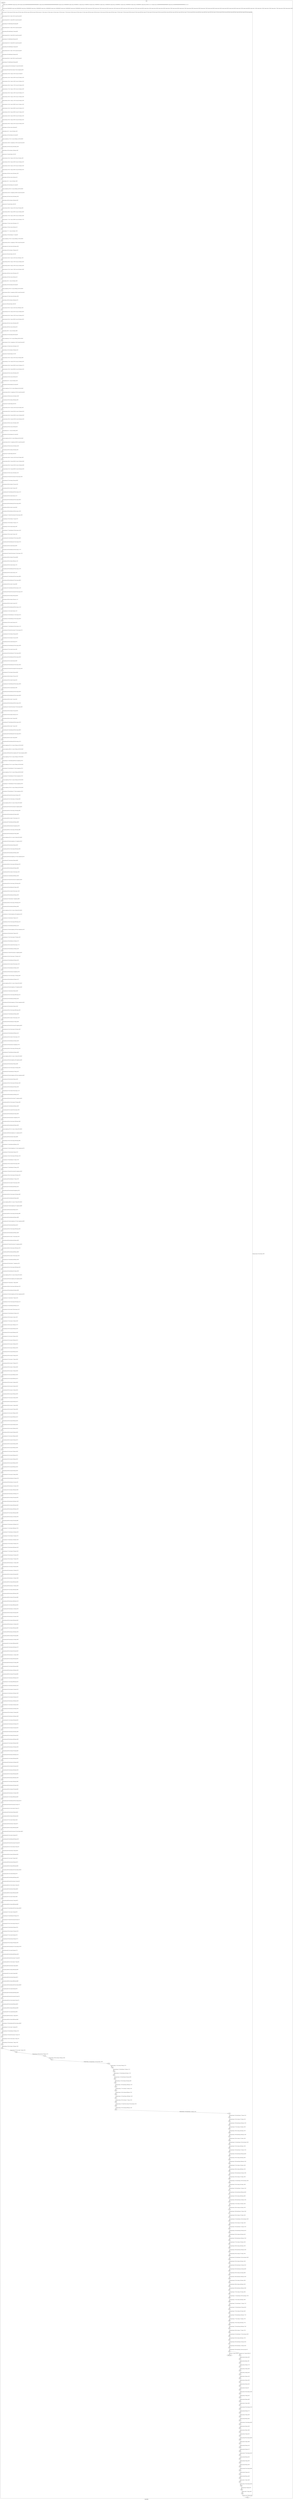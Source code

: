 digraph G {
label="Btor2XCFA";
subgraph cluster_0 {
label="main";
main_init[];
l1[];
l3[];
l4[];
l5[];
l6[];
l7[];
l8[];
l9[];
l10[];
l11[];
l12[];
l13[];
l14[];
l15[];
l16[];
l17[];
l18[];
l19[];
l20[];
l21[];
l22[];
l23[];
l24[];
l25[];
l26[];
l27[];
l28[];
l29[];
l30[];
l31[];
l32[];
l33[];
l34[];
l35[];
l36[];
l37[];
l38[];
l39[];
l40[];
l41[];
l42[];
l43[];
l44[];
l45[];
l46[];
l47[];
l48[];
l49[];
l50[];
l51[];
l52[];
l53[];
l54[];
l55[];
l56[];
l57[];
l58[];
l59[];
l60[];
l61[];
l62[];
l63[];
l64[];
l65[];
l66[];
l67[];
l68[];
l69[];
l70[];
l71[];
l72[];
l73[];
l74[];
l75[];
l76[];
l77[];
l78[];
l79[];
l80[];
l81[];
l82[];
l83[];
l84[];
l85[];
l86[];
l87[];
l88[];
l89[];
l90[];
l91[];
l92[];
l93[];
l94[];
l95[];
l96[];
l97[];
l98[];
l99[];
l100[];
l101[];
l102[];
l103[];
l104[];
l105[];
l106[];
l107[];
l108[];
l109[];
l110[];
l111[];
l112[];
l113[];
l114[];
l115[];
l116[];
l117[];
l118[];
l119[];
l120[];
l121[];
l122[];
l123[];
l124[];
l125[];
l126[];
l127[];
l128[];
l129[];
l130[];
l131[];
l132[];
l133[];
l134[];
l135[];
l136[];
l137[];
l138[];
l139[];
l140[];
l141[];
l142[];
l143[];
l144[];
l145[];
l146[];
l147[];
l148[];
l149[];
l150[];
l151[];
l152[];
l153[];
l154[];
l155[];
l156[];
l157[];
l158[];
l159[];
l160[];
l161[];
l162[];
l163[];
l164[];
l165[];
l166[];
l167[];
l168[];
l169[];
l170[];
l171[];
l172[];
l173[];
l174[];
l175[];
l176[];
l177[];
l178[];
l179[];
l180[];
l181[];
l182[];
l183[];
l184[];
l185[];
l186[];
l187[];
l188[];
l189[];
l190[];
l191[];
l192[];
l193[];
l194[];
l195[];
l196[];
l197[];
l198[];
l199[];
l200[];
l201[];
l202[];
l203[];
l204[];
l205[];
l206[];
l207[];
l208[];
l209[];
l210[];
l211[];
l212[];
l213[];
l214[];
l215[];
l216[];
l217[];
l218[];
l219[];
l220[];
l221[];
l222[];
l223[];
l224[];
l225[];
l226[];
l227[];
l228[];
l229[];
l230[];
l231[];
l232[];
l233[];
l234[];
l235[];
l236[];
l237[];
l238[];
l239[];
l240[];
l241[];
l242[];
l243[];
l244[];
l245[];
l246[];
l247[];
l248[];
l249[];
l250[];
l251[];
l252[];
l253[];
l254[];
l255[];
l256[];
l257[];
l258[];
l259[];
l260[];
l261[];
l262[];
l263[];
l264[];
l265[];
l266[];
l267[];
l268[];
l269[];
l270[];
l271[];
l272[];
l273[];
l274[];
l275[];
l276[];
l277[];
l278[];
l279[];
l280[];
l281[];
l282[];
l283[];
l284[];
l285[];
l286[];
l287[];
l288[];
l289[];
l290[];
l291[];
l292[];
l293[];
l294[];
l295[];
l296[];
l297[];
l298[];
l299[];
l300[];
l301[];
l302[];
l303[];
l304[];
l305[];
l306[];
l307[];
l308[];
l309[];
l310[];
l311[];
l312[];
l313[];
l314[];
l315[];
l316[];
l317[];
l318[];
l319[];
l320[];
l321[];
l322[];
l323[];
l324[];
l325[];
l326[];
l327[];
l328[];
l329[];
l330[];
l331[];
l332[];
l333[];
l334[];
l335[];
l336[];
l337[];
l338[];
l339[];
l340[];
l341[];
l342[];
l343[];
l344[];
l345[];
l346[];
l347[];
l348[];
l349[];
l350[];
l351[];
l352[];
l353[];
l354[];
l355[];
l356[];
l357[];
l358[];
l359[];
l360[];
l361[];
l362[];
l363[];
l364[];
l365[];
l366[];
l367[];
l368[];
l369[];
l370[];
l371[];
l372[];
l373[];
l374[];
l375[];
l376[];
l377[];
l378[];
l379[];
l380[];
l381[];
l382[];
l383[];
l384[];
l385[];
l386[];
l387[];
l388[];
l389[];
l390[];
l391[];
l392[];
l393[];
l394[];
l395[];
l396[];
l397[];
l398[];
l399[];
l400[];
l401[];
l402[];
l403[];
l404[];
l405[];
l406[];
l407[];
l408[];
l409[];
l410[];
l411[];
l412[];
l413[];
l414[];
l415[];
l416[];
l417[];
l418[];
l419[];
l420[];
l421[];
l422[];
l423[];
l424[];
l425[];
l426[];
l427[];
l428[];
l429[];
l430[];
l431[];
l432[];
l433[];
l434[];
l435[];
l436[];
l437[];
l438[];
l439[];
l440[];
l441[];
l442[];
l443[];
l444[];
l445[];
l446[];
l447[];
l448[];
l449[];
l450[];
l451[];
l452[];
l453[];
l454[];
l455[];
l456[];
l457[];
l458[];
l459[];
l460[];
l461[];
l462[];
l463[];
l464[];
l465[];
l466[];
l467[];
l468[];
l469[];
l470[];
l471[];
l472[];
l473[];
l474[];
l475[];
l476[];
l477[];
l478[];
l479[];
l480[];
l481[];
l482[];
l483[];
l484[];
l485[];
l486[];
l487[];
l488[];
l489[];
l490[];
l491[];
l492[];
l493[];
l494[];
l495[];
l496[];
l497[];
l498[];
l499[];
l500[];
l501[];
l502[];
l503[];
l504[];
l505[];
l506[];
l507[];
l508[];
l509[];
l510[];
l511[];
l512[];
l513[];
l514[];
l515[];
l516[];
l517[];
l518[];
l519[];
l520[];
l521[];
l522[];
l523[];
l524[];
l525[];
l526[];
l527[];
l528[];
l529[];
l530[];
l531[];
l532[];
l533[];
l534[];
l535[];
l536[];
l537[];
l538[];
l539[];
l540[];
l541[];
l542[];
l543[];
l544[];
l545[];
l546[];
l547[];
l548[];
l549[];
l550[];
l551[];
l552[];
l553[];
l554[];
l555[];
l556[];
l557[];
l558[];
l559[];
l560[];
l561[];
l562[];
l563[];
l564[];
l565[];
l566[];
l567[];
l568[];
l569[];
l570[];
l571[];
l572[];
l573[];
l574[];
l575[];
l576[];
l577[];
l578[];
l579[];
l580[];
l581[];
l582[];
l583[];
l584[];
l585[];
l586[];
l587[];
l588[];
l589[];
l590[];
l591[];
l592[];
l593[];
l594[];
l595[];
l596[];
l597[];
l598[];
l599[];
l600[];
l601[];
l602[];
l603[];
l604[];
l605[];
l606[];
l607[];
l608[];
l609[];
l610[];
l611[];
l612[];
l613[];
main_error[];
l614[];
l615[];
l616[];
l617[];
l618[];
l619[];
l620[];
l621[];
l622[];
l623[];
l624[];
l625[];
l626[];
l627[];
l628[];
l629[];
l630[];
l631[];
l632[];
l633[];
l634[];
l635[];
l636[];
l637[];
l638[];
l639[];
l640[];
l641[];
l642[];
l643[];
l644[];
l645[];
l646[];
l647[];
l648[];
l649[];
l650[];
l651[];
main_init -> l1 [label="[(assign const_5 #b00000000),(assign const_22 #b0),(assign const_83 #b00000000000000000000000000000001),(assign const_84 #b00000000000000000000000000000000),(assign const_102 #b00000000),(assign const_104 #b00000111),(assign const_107 #b00000110),(assign const_110 #b00000101),(assign const_113 #b00000100),(assign const_116 #b00000011),(assign const_119 #b00000010),(assign const_122 #b00000001),(assign const_138 #b11111111),(assign const_142 #b000000000000000000000000),(assign const_146 #b00000000000000000000000011111111)] "];
l3 -> l4 [label="[(havoc input_101),(havoc input_103),(havoc input_105),(havoc input_106),(havoc input_108),(havoc input_109),(havoc input_111),(havoc input_112),(havoc input_114),(havoc input_115),(havoc input_117),(havoc input_118),(havoc input_120),(havoc input_121),(havoc input_139),(havoc input_140),(havoc input_141),(havoc input_158),(havoc input_159),(havoc input_174),(havoc input_175),(havoc input_190),(havoc input_191),(havoc input_206),(havoc input_207),(havoc input_222),(havoc input_223),(havoc input_238),(havoc input_239),(havoc input_256),(havoc input_264),(havoc input_272),(havoc input_280),(havoc input_288),(havoc input_296),(havoc input_304),(havoc input_312),(havoc input_320),(havoc input_328),(havoc input_336),(havoc input_344),(havoc input_352),(havoc input_360)] "];
l4 -> l5 [label="[(assign ternary_85 (ite (= state_31 #b1) const_83 const_84))] "];
l5 -> l6 [label="[(assign ternary_86 (ite (= state_39 #b1) const_83 const_84))] "];
l6 -> l7 [label="[(assign binary_87 (bvadd ternary_85 ternary_86))] "];
l7 -> l8 [label="[(assign ternary_88 (ite (= state_47 #b1) const_83 const_84))] "];
l8 -> l9 [label="[(assign binary_89 (bvadd binary_87 ternary_88))] "];
l9 -> l10 [label="[(assign ternary_90 (ite (= state_55 #b1) const_83 const_84))] "];
l10 -> l11 [label="[(assign binary_91 (bvadd binary_89 ternary_90))] "];
l11 -> l12 [label="[(assign ternary_92 (ite (= state_63 #b1) const_83 const_84))] "];
l12 -> l13 [label="[(assign binary_93 (bvadd binary_91 ternary_92))] "];
l13 -> l14 [label="[(assign ternary_94 (ite (= state_71 #b1) const_83 const_84))] "];
l14 -> l15 [label="[(assign binary_95 (bvadd binary_93 ternary_94))] "];
l15 -> l16 [label="[(assign ternary_96 (ite (= state_79 #b1) const_83 const_84))] "];
l16 -> l17 [label="[(assign binary_97 (bvadd binary_95 ternary_96))] "];
l17 -> l18 [label="[(assign comparison_98 (ite (bvule binary_97 const_83) #b1 #b0))] "];
l18 -> l19 [label="[(assign binary_99 (bvand (bvnot state_81) (bvnot comparison_98)))] "];
l19 -> l20 [label="[(assign ternary_123 (ite (= input_121 #b1) const_122 state_6))] "];
l20 -> l21 [label="[(assign ternary_124 (ite (= input_120 #b1) const_102 ternary_123))] "];
l21 -> l22 [label="[(assign ternary_125 (ite (= input_118 #b1) const_119 ternary_124))] "];
l22 -> l23 [label="[(assign ternary_126 (ite (= input_117 #b1) const_102 ternary_125))] "];
l23 -> l24 [label="[(assign ternary_127 (ite (= input_115 #b1) const_116 ternary_126))] "];
l24 -> l25 [label="[(assign ternary_128 (ite (= input_114 #b1) const_102 ternary_127))] "];
l25 -> l26 [label="[(assign ternary_129 (ite (= input_112 #b1) const_113 ternary_128))] "];
l26 -> l27 [label="[(assign ternary_130 (ite (= input_111 #b1) const_102 ternary_129))] "];
l27 -> l28 [label="[(assign ternary_131 (ite (= input_109 #b1) const_110 ternary_130))] "];
l28 -> l29 [label="[(assign ternary_132 (ite (= input_108 #b1) const_102 ternary_131))] "];
l29 -> l30 [label="[(assign ternary_133 (ite (= input_106 #b1) const_107 ternary_132))] "];
l30 -> l31 [label="[(assign ternary_134 (ite (= input_105 #b1) const_102 ternary_133))] "];
l31 -> l32 [label="[(assign ternary_135 (ite (= input_103 #b1) const_104 ternary_134))] "];
l32 -> l33 [label="[(assign ternary_136 (ite (= input_101 #b1) const_102 ternary_135))] "];
l33 -> l34 [label="[(assign binary_143 (bvxor const_138 state_8))] "];
l34 -> l35 [label="[(assign binary_144 (++ const_142 binary_143))] "];
l35 -> l36 [label="[(assign binary_145 (bvsub binary_144 const_83))] "];
l36 -> l37 [label="[(assign comparison_147 (ite (= const_138 binary_143) #b1 #b0))] "];
l37 -> l38 [label="[(assign ternary_148 (ite (= comparison_147 #b1) const_83 const_84))] "];
l38 -> l39 [label="[(assign binary_149 (bvmul const_146 ternary_148))] "];
l39 -> l40 [label="[(assign binary_150 (bvor binary_145 binary_149))] "];
l40 -> l41 [label="[(assign slice_151 (extract binary_150 0 8))] "];
l41 -> l42 [label="[(assign ternary_152 (ite (= input_141 #b1) slice_151 binary_143))] "];
l42 -> l43 [label="[(assign ternary_153 (ite (= input_140 #b1) const_119 ternary_152))] "];
l43 -> l44 [label="[(assign ternary_154 (ite (= input_121 #b1) const_116 ternary_153))] "];
l44 -> l45 [label="[(assign ternary_155 (ite (= input_139 #b1) const_138 ternary_154))] "];
l45 -> l46 [label="[(assign binary_156 (bvxor const_138 ternary_155))] "];
l46 -> l47 [label="[(assign binary_160 (bvxor const_138 state_10))] "];
l47 -> l48 [label="[(assign binary_161 (++ const_142 binary_160))] "];
l48 -> l49 [label="[(assign binary_162 (bvsub binary_161 const_83))] "];
l49 -> l50 [label="[(assign comparison_163 (ite (= const_138 binary_160) #b1 #b0))] "];
l50 -> l51 [label="[(assign ternary_164 (ite (= comparison_163 #b1) const_83 const_84))] "];
l51 -> l52 [label="[(assign binary_165 (bvmul const_146 ternary_164))] "];
l52 -> l53 [label="[(assign binary_166 (bvor binary_162 binary_165))] "];
l53 -> l54 [label="[(assign slice_167 (extract binary_166 0 8))] "];
l54 -> l55 [label="[(assign ternary_168 (ite (= input_141 #b1) slice_167 binary_160))] "];
l55 -> l56 [label="[(assign ternary_169 (ite (= input_159 #b1) const_119 ternary_168))] "];
l56 -> l57 [label="[(assign ternary_170 (ite (= input_118 #b1) const_116 ternary_169))] "];
l57 -> l58 [label="[(assign ternary_171 (ite (= input_158 #b1) const_138 ternary_170))] "];
l58 -> l59 [label="[(assign binary_172 (bvxor const_138 ternary_171))] "];
l59 -> l60 [label="[(assign binary_176 (bvxor const_138 state_12))] "];
l60 -> l61 [label="[(assign binary_177 (++ const_142 binary_176))] "];
l61 -> l62 [label="[(assign binary_178 (bvsub binary_177 const_83))] "];
l62 -> l63 [label="[(assign comparison_179 (ite (= const_138 binary_176) #b1 #b0))] "];
l63 -> l64 [label="[(assign ternary_180 (ite (= comparison_179 #b1) const_83 const_84))] "];
l64 -> l65 [label="[(assign binary_181 (bvmul const_146 ternary_180))] "];
l65 -> l66 [label="[(assign binary_182 (bvor binary_178 binary_181))] "];
l66 -> l67 [label="[(assign slice_183 (extract binary_182 0 8))] "];
l67 -> l68 [label="[(assign ternary_184 (ite (= input_141 #b1) slice_183 binary_176))] "];
l68 -> l69 [label="[(assign ternary_185 (ite (= input_175 #b1) const_119 ternary_184))] "];
l69 -> l70 [label="[(assign ternary_186 (ite (= input_115 #b1) const_116 ternary_185))] "];
l70 -> l71 [label="[(assign ternary_187 (ite (= input_174 #b1) const_138 ternary_186))] "];
l71 -> l72 [label="[(assign binary_188 (bvxor const_138 ternary_187))] "];
l72 -> l73 [label="[(assign binary_192 (bvxor const_138 state_14))] "];
l73 -> l74 [label="[(assign binary_193 (++ const_142 binary_192))] "];
l74 -> l75 [label="[(assign binary_194 (bvsub binary_193 const_83))] "];
l75 -> l76 [label="[(assign comparison_195 (ite (= const_138 binary_192) #b1 #b0))] "];
l76 -> l77 [label="[(assign ternary_196 (ite (= comparison_195 #b1) const_83 const_84))] "];
l77 -> l78 [label="[(assign binary_197 (bvmul const_146 ternary_196))] "];
l78 -> l79 [label="[(assign binary_198 (bvor binary_194 binary_197))] "];
l79 -> l80 [label="[(assign slice_199 (extract binary_198 0 8))] "];
l80 -> l81 [label="[(assign ternary_200 (ite (= input_141 #b1) slice_199 binary_192))] "];
l81 -> l82 [label="[(assign ternary_201 (ite (= input_191 #b1) const_119 ternary_200))] "];
l82 -> l83 [label="[(assign ternary_202 (ite (= input_112 #b1) const_116 ternary_201))] "];
l83 -> l84 [label="[(assign ternary_203 (ite (= input_190 #b1) const_138 ternary_202))] "];
l84 -> l85 [label="[(assign binary_204 (bvxor const_138 ternary_203))] "];
l85 -> l86 [label="[(assign binary_208 (bvxor const_138 state_16))] "];
l86 -> l87 [label="[(assign binary_209 (++ const_142 binary_208))] "];
l87 -> l88 [label="[(assign binary_210 (bvsub binary_209 const_83))] "];
l88 -> l89 [label="[(assign comparison_211 (ite (= const_138 binary_208) #b1 #b0))] "];
l89 -> l90 [label="[(assign ternary_212 (ite (= comparison_211 #b1) const_83 const_84))] "];
l90 -> l91 [label="[(assign binary_213 (bvmul const_146 ternary_212))] "];
l91 -> l92 [label="[(assign binary_214 (bvor binary_210 binary_213))] "];
l92 -> l93 [label="[(assign slice_215 (extract binary_214 0 8))] "];
l93 -> l94 [label="[(assign ternary_216 (ite (= input_141 #b1) slice_215 binary_208))] "];
l94 -> l95 [label="[(assign ternary_217 (ite (= input_207 #b1) const_119 ternary_216))] "];
l95 -> l96 [label="[(assign ternary_218 (ite (= input_109 #b1) const_116 ternary_217))] "];
l96 -> l97 [label="[(assign ternary_219 (ite (= input_206 #b1) const_138 ternary_218))] "];
l97 -> l98 [label="[(assign binary_220 (bvxor const_138 ternary_219))] "];
l98 -> l99 [label="[(assign binary_224 (bvxor const_138 state_18))] "];
l99 -> l100 [label="[(assign binary_225 (++ const_142 binary_224))] "];
l100 -> l101 [label="[(assign binary_226 (bvsub binary_225 const_83))] "];
l101 -> l102 [label="[(assign comparison_227 (ite (= const_138 binary_224) #b1 #b0))] "];
l102 -> l103 [label="[(assign ternary_228 (ite (= comparison_227 #b1) const_83 const_84))] "];
l103 -> l104 [label="[(assign binary_229 (bvmul const_146 ternary_228))] "];
l104 -> l105 [label="[(assign binary_230 (bvor binary_226 binary_229))] "];
l105 -> l106 [label="[(assign slice_231 (extract binary_230 0 8))] "];
l106 -> l107 [label="[(assign ternary_232 (ite (= input_141 #b1) slice_231 binary_224))] "];
l107 -> l108 [label="[(assign ternary_233 (ite (= input_223 #b1) const_119 ternary_232))] "];
l108 -> l109 [label="[(assign ternary_234 (ite (= input_106 #b1) const_116 ternary_233))] "];
l109 -> l110 [label="[(assign ternary_235 (ite (= input_222 #b1) const_138 ternary_234))] "];
l110 -> l111 [label="[(assign binary_236 (bvxor const_138 ternary_235))] "];
l111 -> l112 [label="[(assign binary_240 (bvxor const_138 state_20))] "];
l112 -> l113 [label="[(assign binary_241 (++ const_142 binary_240))] "];
l113 -> l114 [label="[(assign binary_242 (bvsub binary_241 const_83))] "];
l114 -> l115 [label="[(assign comparison_243 (ite (= const_138 binary_240) #b1 #b0))] "];
l115 -> l116 [label="[(assign ternary_244 (ite (= comparison_243 #b1) const_83 const_84))] "];
l116 -> l117 [label="[(assign binary_245 (bvmul const_146 ternary_244))] "];
l117 -> l118 [label="[(assign binary_246 (bvor binary_242 binary_245))] "];
l118 -> l119 [label="[(assign slice_247 (extract binary_246 0 8))] "];
l119 -> l120 [label="[(assign ternary_248 (ite (= input_141 #b1) slice_247 binary_240))] "];
l120 -> l121 [label="[(assign ternary_249 (ite (= input_239 #b1) const_119 ternary_248))] "];
l121 -> l122 [label="[(assign ternary_250 (ite (= input_103 #b1) const_116 ternary_249))] "];
l122 -> l123 [label="[(assign ternary_251 (ite (= input_238 #b1) const_138 ternary_250))] "];
l123 -> l124 [label="[(assign binary_252 (bvxor const_138 ternary_251))] "];
l124 -> l125 [label="[(assign binary_255 (bvand (bvnot state_25) (bvnot input_140)))] "];
l125 -> l126 [label="[(assign binary_257 (bvor binary_255 input_256))] "];
l126 -> l127 [label="[(assign binary_258 (bvor binary_257 input_120))] "];
l127 -> l128 [label="[(assign binary_260 (bvor state_27 input_140))] "];
l128 -> l129 [label="[(assign binary_261 (bvand binary_260 (bvnot input_121)))] "];
l129 -> l130 [label="[(assign binary_263 (bvor state_29 input_121))] "];
l130 -> l131 [label="[(assign binary_265 (bvand binary_263 (bvnot input_264)))] "];
l131 -> l132 [label="[(assign binary_266 (bvand binary_265 (bvnot input_256)))] "];
l132 -> l133 [label="[(assign binary_268 (bvor state_31 input_264))] "];
l133 -> l134 [label="[(assign binary_269 (bvand binary_268 (bvnot input_120)))] "];
l134 -> l135 [label="[(assign binary_271 (bvand (bvnot state_33) (bvnot input_159)))] "];
l135 -> l136 [label="[(assign binary_273 (bvor binary_271 input_272))] "];
l136 -> l137 [label="[(assign binary_274 (bvor binary_273 input_117))] "];
l137 -> l138 [label="[(assign binary_276 (bvor state_35 input_159))] "];
l138 -> l139 [label="[(assign binary_277 (bvand binary_276 (bvnot input_118)))] "];
l139 -> l140 [label="[(assign binary_279 (bvor state_37 input_118))] "];
l140 -> l141 [label="[(assign binary_281 (bvand binary_279 (bvnot input_280)))] "];
l141 -> l142 [label="[(assign binary_282 (bvand binary_281 (bvnot input_272)))] "];
l142 -> l143 [label="[(assign binary_284 (bvor state_39 input_280))] "];
l143 -> l144 [label="[(assign binary_285 (bvand binary_284 (bvnot input_117)))] "];
l144 -> l145 [label="[(assign binary_287 (bvand (bvnot state_41) (bvnot input_175)))] "];
l145 -> l146 [label="[(assign binary_289 (bvor binary_287 input_288))] "];
l146 -> l147 [label="[(assign binary_290 (bvor binary_289 input_114))] "];
l147 -> l148 [label="[(assign binary_292 (bvor state_43 input_175))] "];
l148 -> l149 [label="[(assign binary_293 (bvand binary_292 (bvnot input_115)))] "];
l149 -> l150 [label="[(assign binary_295 (bvor state_45 input_115))] "];
l150 -> l151 [label="[(assign binary_297 (bvand binary_295 (bvnot input_296)))] "];
l151 -> l152 [label="[(assign binary_298 (bvand binary_297 (bvnot input_288)))] "];
l152 -> l153 [label="[(assign binary_300 (bvor state_47 input_296))] "];
l153 -> l154 [label="[(assign binary_301 (bvand binary_300 (bvnot input_114)))] "];
l154 -> l155 [label="[(assign binary_303 (bvand (bvnot state_49) (bvnot input_191)))] "];
l155 -> l156 [label="[(assign binary_305 (bvor binary_303 input_304))] "];
l156 -> l157 [label="[(assign binary_306 (bvor binary_305 input_111))] "];
l157 -> l158 [label="[(assign binary_308 (bvor state_51 input_191))] "];
l158 -> l159 [label="[(assign binary_309 (bvand binary_308 (bvnot input_112)))] "];
l159 -> l160 [label="[(assign binary_311 (bvor state_53 input_112))] "];
l160 -> l161 [label="[(assign binary_313 (bvand binary_311 (bvnot input_312)))] "];
l161 -> l162 [label="[(assign binary_314 (bvand binary_313 (bvnot input_304)))] "];
l162 -> l163 [label="[(assign binary_316 (bvor state_55 input_312))] "];
l163 -> l164 [label="[(assign binary_317 (bvand binary_316 (bvnot input_111)))] "];
l164 -> l165 [label="[(assign binary_319 (bvand (bvnot state_57) (bvnot input_207)))] "];
l165 -> l166 [label="[(assign binary_321 (bvor binary_319 input_320))] "];
l166 -> l167 [label="[(assign binary_322 (bvor binary_321 input_108))] "];
l167 -> l168 [label="[(assign binary_324 (bvor state_59 input_207))] "];
l168 -> l169 [label="[(assign binary_325 (bvand binary_324 (bvnot input_109)))] "];
l169 -> l170 [label="[(assign binary_327 (bvor state_61 input_109))] "];
l170 -> l171 [label="[(assign binary_329 (bvand binary_327 (bvnot input_328)))] "];
l171 -> l172 [label="[(assign binary_330 (bvand binary_329 (bvnot input_320)))] "];
l172 -> l173 [label="[(assign binary_332 (bvor state_63 input_328))] "];
l173 -> l174 [label="[(assign binary_333 (bvand binary_332 (bvnot input_108)))] "];
l174 -> l175 [label="[(assign binary_335 (bvand (bvnot state_65) (bvnot input_223)))] "];
l175 -> l176 [label="[(assign binary_337 (bvor binary_335 input_336))] "];
l176 -> l177 [label="[(assign binary_338 (bvor binary_337 input_105))] "];
l177 -> l178 [label="[(assign binary_340 (bvor state_67 input_223))] "];
l178 -> l179 [label="[(assign binary_341 (bvand binary_340 (bvnot input_106)))] "];
l179 -> l180 [label="[(assign binary_343 (bvor state_69 input_106))] "];
l180 -> l181 [label="[(assign binary_345 (bvand binary_343 (bvnot input_344)))] "];
l181 -> l182 [label="[(assign binary_346 (bvand binary_345 (bvnot input_336)))] "];
l182 -> l183 [label="[(assign binary_348 (bvor state_71 input_344))] "];
l183 -> l184 [label="[(assign binary_349 (bvand binary_348 (bvnot input_105)))] "];
l184 -> l185 [label="[(assign binary_351 (bvand (bvnot state_73) (bvnot input_239)))] "];
l185 -> l186 [label="[(assign binary_353 (bvor binary_351 input_352))] "];
l186 -> l187 [label="[(assign binary_354 (bvor binary_353 input_101))] "];
l187 -> l188 [label="[(assign binary_356 (bvor state_75 input_239))] "];
l188 -> l189 [label="[(assign binary_357 (bvand binary_356 (bvnot input_103)))] "];
l189 -> l190 [label="[(assign binary_359 (bvor state_77 input_103))] "];
l190 -> l191 [label="[(assign binary_361 (bvand binary_359 (bvnot input_360)))] "];
l191 -> l192 [label="[(assign binary_362 (bvand binary_361 (bvnot input_352)))] "];
l192 -> l193 [label="[(assign binary_364 (bvor state_79 input_360))] "];
l193 -> l194 [label="[(assign binary_365 (bvand binary_364 (bvnot input_101)))] "];
l194 -> l195 [label="[(assign comparison_367 (ite (= const_102 binary_143) #b1 #b0))] "];
l195 -> l196 [label="[(assign comparison_368 (ite (= const_102 binary_160) #b1 #b0))] "];
l196 -> l197 [label="[(assign binary_369 (bvand (bvnot comparison_367) (bvnot comparison_368)))] "];
l197 -> l198 [label="[(assign comparison_370 (ite (= const_102 binary_176) #b1 #b0))] "];
l198 -> l199 [label="[(assign binary_371 (bvand binary_369 (bvnot comparison_370)))] "];
l199 -> l200 [label="[(assign comparison_372 (ite (= const_102 binary_192) #b1 #b0))] "];
l200 -> l201 [label="[(assign binary_373 (bvand binary_371 (bvnot comparison_372)))] "];
l201 -> l202 [label="[(assign comparison_374 (ite (= const_102 binary_208) #b1 #b0))] "];
l202 -> l203 [label="[(assign binary_375 (bvand binary_373 (bvnot comparison_374)))] "];
l203 -> l204 [label="[(assign comparison_376 (ite (= const_102 binary_224) #b1 #b0))] "];
l204 -> l205 [label="[(assign binary_377 (bvand binary_375 (bvnot comparison_376)))] "];
l205 -> l206 [label="[(assign comparison_378 (ite (= const_102 binary_240) #b1 #b0))] "];
l206 -> l207 [label="[(assign binary_379 (bvand binary_377 (bvnot comparison_378)))] "];
l207 -> l208 [label="[(assign binary_380 (bvand (bvnot state_23) binary_379))] "];
l208 -> l209 [label="[(assign binary_381 (bvor (bvnot input_141) binary_380))] "];
l209 -> l210 [label="[(assign comparison_382 (ite (= const_102 state_6) #b1 #b0))] "];
l210 -> l211 [label="[(assign binary_383 (bvand (bvnot state_25) comparison_382))] "];
l211 -> l212 [label="[(assign binary_384 (bvor (bvnot input_140) binary_383))] "];
l212 -> l213 [label="[(assign binary_385 (bvand binary_381 binary_384))] "];
l213 -> l214 [label="[(assign binary_386 (bvor state_27 (bvnot input_121)))] "];
l214 -> l215 [label="[(assign binary_387 (bvand binary_385 binary_386))] "];
l215 -> l216 [label="[(assign binary_388 (bvand state_29 comparison_367))] "];
l216 -> l217 [label="[(assign binary_389 (bvor (bvnot input_139) binary_388))] "];
l217 -> l218 [label="[(assign binary_390 (bvand binary_387 binary_389))] "];
l218 -> l219 [label="[(assign comparison_391 (ite (= const_122 state_6) #b1 #b0))] "];
l219 -> l220 [label="[(assign binary_392 (bvand comparison_147 comparison_391))] "];
l220 -> l221 [label="[(assign binary_393 (bvand state_29 binary_392))] "];
l221 -> l222 [label="[(assign binary_394 (bvor (bvnot input_264) binary_393))] "];
l222 -> l223 [label="[(assign binary_395 (bvand binary_390 binary_394))] "];
l223 -> l224 [label="[(assign binary_396 (bvand comparison_147 (bvnot comparison_391)))] "];
l224 -> l225 [label="[(assign binary_397 (bvand state_29 binary_396))] "];
l225 -> l226 [label="[(assign binary_398 (bvor (bvnot input_256) binary_397))] "];
l226 -> l227 [label="[(assign binary_399 (bvand binary_395 binary_398))] "];
l227 -> l228 [label="[(assign binary_400 (bvor state_31 (bvnot input_120)))] "];
l228 -> l229 [label="[(assign binary_401 (bvand binary_399 binary_400))] "];
l229 -> l230 [label="[(assign binary_402 (bvand (bvnot state_33) comparison_382))] "];
l230 -> l231 [label="[(assign binary_403 (bvor (bvnot input_159) binary_402))] "];
l231 -> l232 [label="[(assign binary_404 (bvand binary_401 binary_403))] "];
l232 -> l233 [label="[(assign binary_405 (bvor state_35 (bvnot input_118)))] "];
l233 -> l234 [label="[(assign binary_406 (bvand binary_404 binary_405))] "];
l234 -> l235 [label="[(assign binary_407 (bvand state_37 comparison_368))] "];
l235 -> l236 [label="[(assign binary_408 (bvor (bvnot input_158) binary_407))] "];
l236 -> l237 [label="[(assign binary_409 (bvand binary_406 binary_408))] "];
l237 -> l238 [label="[(assign comparison_410 (ite (= const_119 state_6) #b1 #b0))] "];
l238 -> l239 [label="[(assign binary_411 (bvand comparison_163 comparison_410))] "];
l239 -> l240 [label="[(assign binary_412 (bvand state_37 binary_411))] "];
l240 -> l241 [label="[(assign binary_413 (bvor (bvnot input_280) binary_412))] "];
l241 -> l242 [label="[(assign binary_414 (bvand binary_409 binary_413))] "];
l242 -> l243 [label="[(assign binary_415 (bvand comparison_163 (bvnot comparison_410)))] "];
l243 -> l244 [label="[(assign binary_416 (bvand state_37 binary_415))] "];
l244 -> l245 [label="[(assign binary_417 (bvor (bvnot input_272) binary_416))] "];
l245 -> l246 [label="[(assign binary_418 (bvand binary_414 binary_417))] "];
l246 -> l247 [label="[(assign binary_419 (bvor state_39 (bvnot input_117)))] "];
l247 -> l248 [label="[(assign binary_420 (bvand binary_418 binary_419))] "];
l248 -> l249 [label="[(assign binary_421 (bvand (bvnot state_41) comparison_382))] "];
l249 -> l250 [label="[(assign binary_422 (bvor (bvnot input_175) binary_421))] "];
l250 -> l251 [label="[(assign binary_423 (bvand binary_420 binary_422))] "];
l251 -> l252 [label="[(assign binary_424 (bvor state_43 (bvnot input_115)))] "];
l252 -> l253 [label="[(assign binary_425 (bvand binary_423 binary_424))] "];
l253 -> l254 [label="[(assign binary_426 (bvand state_45 comparison_370))] "];
l254 -> l255 [label="[(assign binary_427 (bvor (bvnot input_174) binary_426))] "];
l255 -> l256 [label="[(assign binary_428 (bvand binary_425 binary_427))] "];
l256 -> l257 [label="[(assign comparison_429 (ite (= const_116 state_6) #b1 #b0))] "];
l257 -> l258 [label="[(assign binary_430 (bvand comparison_179 comparison_429))] "];
l258 -> l259 [label="[(assign binary_431 (bvand state_45 binary_430))] "];
l259 -> l260 [label="[(assign binary_432 (bvor (bvnot input_296) binary_431))] "];
l260 -> l261 [label="[(assign binary_433 (bvand binary_428 binary_432))] "];
l261 -> l262 [label="[(assign binary_434 (bvand comparison_179 (bvnot comparison_429)))] "];
l262 -> l263 [label="[(assign binary_435 (bvand state_45 binary_434))] "];
l263 -> l264 [label="[(assign binary_436 (bvor (bvnot input_288) binary_435))] "];
l264 -> l265 [label="[(assign binary_437 (bvand binary_433 binary_436))] "];
l265 -> l266 [label="[(assign binary_438 (bvor state_47 (bvnot input_114)))] "];
l266 -> l267 [label="[(assign binary_439 (bvand binary_437 binary_438))] "];
l267 -> l268 [label="[(assign binary_440 (bvand (bvnot state_49) comparison_382))] "];
l268 -> l269 [label="[(assign binary_441 (bvor (bvnot input_191) binary_440))] "];
l269 -> l270 [label="[(assign binary_442 (bvand binary_439 binary_441))] "];
l270 -> l271 [label="[(assign binary_443 (bvor state_51 (bvnot input_112)))] "];
l271 -> l272 [label="[(assign binary_444 (bvand binary_442 binary_443))] "];
l272 -> l273 [label="[(assign binary_445 (bvand state_53 comparison_372))] "];
l273 -> l274 [label="[(assign binary_446 (bvor (bvnot input_190) binary_445))] "];
l274 -> l275 [label="[(assign binary_447 (bvand binary_444 binary_446))] "];
l275 -> l276 [label="[(assign comparison_448 (ite (= const_113 state_6) #b1 #b0))] "];
l276 -> l277 [label="[(assign binary_449 (bvand comparison_195 comparison_448))] "];
l277 -> l278 [label="[(assign binary_450 (bvand state_53 binary_449))] "];
l278 -> l279 [label="[(assign binary_451 (bvor (bvnot input_312) binary_450))] "];
l279 -> l280 [label="[(assign binary_452 (bvand binary_447 binary_451))] "];
l280 -> l281 [label="[(assign binary_453 (bvand comparison_195 (bvnot comparison_448)))] "];
l281 -> l282 [label="[(assign binary_454 (bvand state_53 binary_453))] "];
l282 -> l283 [label="[(assign binary_455 (bvor (bvnot input_304) binary_454))] "];
l283 -> l284 [label="[(assign binary_456 (bvand binary_452 binary_455))] "];
l284 -> l285 [label="[(assign binary_457 (bvor state_55 (bvnot input_111)))] "];
l285 -> l286 [label="[(assign binary_458 (bvand binary_456 binary_457))] "];
l286 -> l287 [label="[(assign binary_459 (bvand (bvnot state_57) comparison_382))] "];
l287 -> l288 [label="[(assign binary_460 (bvor (bvnot input_207) binary_459))] "];
l288 -> l289 [label="[(assign binary_461 (bvand binary_458 binary_460))] "];
l289 -> l290 [label="[(assign binary_462 (bvor state_59 (bvnot input_109)))] "];
l290 -> l291 [label="[(assign binary_463 (bvand binary_461 binary_462))] "];
l291 -> l292 [label="[(assign binary_464 (bvand state_61 comparison_374))] "];
l292 -> l293 [label="[(assign binary_465 (bvor (bvnot input_206) binary_464))] "];
l293 -> l294 [label="[(assign binary_466 (bvand binary_463 binary_465))] "];
l294 -> l295 [label="[(assign comparison_467 (ite (= const_110 state_6) #b1 #b0))] "];
l295 -> l296 [label="[(assign binary_468 (bvand comparison_211 comparison_467))] "];
l296 -> l297 [label="[(assign binary_469 (bvand state_61 binary_468))] "];
l297 -> l298 [label="[(assign binary_470 (bvor (bvnot input_328) binary_469))] "];
l298 -> l299 [label="[(assign binary_471 (bvand binary_466 binary_470))] "];
l299 -> l300 [label="[(assign binary_472 (bvand comparison_211 (bvnot comparison_467)))] "];
l300 -> l301 [label="[(assign binary_473 (bvand state_61 binary_472))] "];
l301 -> l302 [label="[(assign binary_474 (bvor (bvnot input_320) binary_473))] "];
l302 -> l303 [label="[(assign binary_475 (bvand binary_471 binary_474))] "];
l303 -> l304 [label="[(assign binary_476 (bvor state_63 (bvnot input_108)))] "];
l304 -> l305 [label="[(assign binary_477 (bvand binary_475 binary_476))] "];
l305 -> l306 [label="[(assign binary_478 (bvand (bvnot state_65) comparison_382))] "];
l306 -> l307 [label="[(assign binary_479 (bvor (bvnot input_223) binary_478))] "];
l307 -> l308 [label="[(assign binary_480 (bvand binary_477 binary_479))] "];
l308 -> l309 [label="[(assign binary_481 (bvor state_67 (bvnot input_106)))] "];
l309 -> l310 [label="[(assign binary_482 (bvand binary_480 binary_481))] "];
l310 -> l311 [label="[(assign binary_483 (bvand state_69 comparison_376))] "];
l311 -> l312 [label="[(assign binary_484 (bvor (bvnot input_222) binary_483))] "];
l312 -> l313 [label="[(assign binary_485 (bvand binary_482 binary_484))] "];
l313 -> l314 [label="[(assign comparison_486 (ite (= const_107 state_6) #b1 #b0))] "];
l314 -> l315 [label="[(assign binary_487 (bvand comparison_227 comparison_486))] "];
l315 -> l316 [label="[(assign binary_488 (bvand state_69 binary_487))] "];
l316 -> l317 [label="[(assign binary_489 (bvor (bvnot input_344) binary_488))] "];
l317 -> l318 [label="[(assign binary_490 (bvand binary_485 binary_489))] "];
l318 -> l319 [label="[(assign binary_491 (bvand comparison_227 (bvnot comparison_486)))] "];
l319 -> l320 [label="[(assign binary_492 (bvand state_69 binary_491))] "];
l320 -> l321 [label="[(assign binary_493 (bvor (bvnot input_336) binary_492))] "];
l321 -> l322 [label="[(assign binary_494 (bvand binary_490 binary_493))] "];
l322 -> l323 [label="[(assign binary_495 (bvor state_71 (bvnot input_105)))] "];
l323 -> l324 [label="[(assign binary_496 (bvand binary_494 binary_495))] "];
l324 -> l325 [label="[(assign binary_497 (bvand (bvnot state_73) comparison_382))] "];
l325 -> l326 [label="[(assign binary_498 (bvor (bvnot input_239) binary_497))] "];
l326 -> l327 [label="[(assign binary_499 (bvand binary_496 binary_498))] "];
l327 -> l328 [label="[(assign binary_500 (bvor state_75 (bvnot input_103)))] "];
l328 -> l329 [label="[(assign binary_501 (bvand binary_499 binary_500))] "];
l329 -> l330 [label="[(assign binary_502 (bvand state_77 comparison_378))] "];
l330 -> l331 [label="[(assign binary_503 (bvor (bvnot input_238) binary_502))] "];
l331 -> l332 [label="[(assign binary_504 (bvand binary_501 binary_503))] "];
l332 -> l333 [label="[(assign comparison_505 (ite (= const_104 state_6) #b1 #b0))] "];
l333 -> l334 [label="[(assign binary_506 (bvand comparison_243 comparison_505))] "];
l334 -> l335 [label="[(assign binary_507 (bvand state_77 binary_506))] "];
l335 -> l336 [label="[(assign binary_508 (bvor (bvnot input_360) binary_507))] "];
l336 -> l337 [label="[(assign binary_509 (bvand binary_504 binary_508))] "];
l337 -> l338 [label="[(assign binary_510 (bvand comparison_243 (bvnot comparison_505)))] "];
l338 -> l339 [label="[(assign binary_511 (bvand state_77 binary_510))] "];
l339 -> l340 [label="[(assign binary_512 (bvor (bvnot input_352) binary_511))] "];
l340 -> l341 [label="[(assign binary_513 (bvand binary_509 binary_512))] "];
l341 -> l342 [label="[(assign binary_514 (bvor state_79 (bvnot input_101)))] "];
l342 -> l343 [label="[(assign binary_515 (bvand binary_513 binary_514))] "];
l343 -> l344 [label="[(assign binary_516 (bvor input_141 input_140))] "];
l344 -> l345 [label="[(assign binary_517 (bvor input_121 binary_516))] "];
l345 -> l346 [label="[(assign binary_518 (bvor input_139 binary_517))] "];
l346 -> l347 [label="[(assign binary_519 (bvor input_264 binary_518))] "];
l347 -> l348 [label="[(assign binary_520 (bvor input_256 binary_519))] "];
l348 -> l349 [label="[(assign binary_521 (bvor input_120 binary_520))] "];
l349 -> l350 [label="[(assign binary_522 (bvor input_159 binary_521))] "];
l350 -> l351 [label="[(assign binary_523 (bvor input_118 binary_522))] "];
l351 -> l352 [label="[(assign binary_524 (bvor input_158 binary_523))] "];
l352 -> l353 [label="[(assign binary_525 (bvor input_280 binary_524))] "];
l353 -> l354 [label="[(assign binary_526 (bvor input_272 binary_525))] "];
l354 -> l355 [label="[(assign binary_527 (bvor input_117 binary_526))] "];
l355 -> l356 [label="[(assign binary_528 (bvor input_175 binary_527))] "];
l356 -> l357 [label="[(assign binary_529 (bvor input_115 binary_528))] "];
l357 -> l358 [label="[(assign binary_530 (bvor input_174 binary_529))] "];
l358 -> l359 [label="[(assign binary_531 (bvor input_296 binary_530))] "];
l359 -> l360 [label="[(assign binary_532 (bvor input_288 binary_531))] "];
l360 -> l361 [label="[(assign binary_533 (bvor input_114 binary_532))] "];
l361 -> l362 [label="[(assign binary_534 (bvor input_191 binary_533))] "];
l362 -> l363 [label="[(assign binary_535 (bvor input_112 binary_534))] "];
l363 -> l364 [label="[(assign binary_536 (bvor input_190 binary_535))] "];
l364 -> l365 [label="[(assign binary_537 (bvor input_312 binary_536))] "];
l365 -> l366 [label="[(assign binary_538 (bvor input_304 binary_537))] "];
l366 -> l367 [label="[(assign binary_539 (bvor input_111 binary_538))] "];
l367 -> l368 [label="[(assign binary_540 (bvor input_207 binary_539))] "];
l368 -> l369 [label="[(assign binary_541 (bvor input_109 binary_540))] "];
l369 -> l370 [label="[(assign binary_542 (bvor input_206 binary_541))] "];
l370 -> l371 [label="[(assign binary_543 (bvor input_328 binary_542))] "];
l371 -> l372 [label="[(assign binary_544 (bvor input_320 binary_543))] "];
l372 -> l373 [label="[(assign binary_545 (bvor input_108 binary_544))] "];
l373 -> l374 [label="[(assign binary_546 (bvor input_223 binary_545))] "];
l374 -> l375 [label="[(assign binary_547 (bvor input_106 binary_546))] "];
l375 -> l376 [label="[(assign binary_548 (bvor input_222 binary_547))] "];
l376 -> l377 [label="[(assign binary_549 (bvor input_344 binary_548))] "];
l377 -> l378 [label="[(assign binary_550 (bvor input_336 binary_549))] "];
l378 -> l379 [label="[(assign binary_551 (bvor input_105 binary_550))] "];
l379 -> l380 [label="[(assign binary_552 (bvor input_239 binary_551))] "];
l380 -> l381 [label="[(assign binary_553 (bvor input_103 binary_552))] "];
l381 -> l382 [label="[(assign binary_554 (bvor input_238 binary_553))] "];
l382 -> l383 [label="[(assign binary_555 (bvor input_360 binary_554))] "];
l383 -> l384 [label="[(assign binary_556 (bvor input_352 binary_555))] "];
l384 -> l385 [label="[(assign binary_557 (bvor input_101 binary_556))] "];
l385 -> l386 [label="[(assign binary_558 (bvand binary_515 binary_557))] "];
l386 -> l387 [label="[(assign binary_559 (bvand input_141 input_140))] "];
l387 -> l388 [label="[(assign binary_560 (bvand input_121 binary_516))] "];
l388 -> l389 [label="[(assign binary_561 (bvor binary_559 binary_560))] "];
l389 -> l390 [label="[(assign binary_562 (bvand input_139 binary_517))] "];
l390 -> l391 [label="[(assign binary_563 (bvor binary_561 binary_562))] "];
l391 -> l392 [label="[(assign binary_564 (bvand input_264 binary_518))] "];
l392 -> l393 [label="[(assign binary_565 (bvor binary_563 binary_564))] "];
l393 -> l394 [label="[(assign binary_566 (bvand input_256 binary_519))] "];
l394 -> l395 [label="[(assign binary_567 (bvor binary_565 binary_566))] "];
l395 -> l396 [label="[(assign binary_568 (bvand input_120 binary_520))] "];
l396 -> l397 [label="[(assign binary_569 (bvor binary_567 binary_568))] "];
l397 -> l398 [label="[(assign binary_570 (bvand input_159 binary_521))] "];
l398 -> l399 [label="[(assign binary_571 (bvor binary_569 binary_570))] "];
l399 -> l400 [label="[(assign binary_572 (bvand input_118 binary_522))] "];
l400 -> l401 [label="[(assign binary_573 (bvor binary_571 binary_572))] "];
l401 -> l402 [label="[(assign binary_574 (bvand input_158 binary_523))] "];
l402 -> l403 [label="[(assign binary_575 (bvor binary_573 binary_574))] "];
l403 -> l404 [label="[(assign binary_576 (bvand input_280 binary_524))] "];
l404 -> l405 [label="[(assign binary_577 (bvor binary_575 binary_576))] "];
l405 -> l406 [label="[(assign binary_578 (bvand input_272 binary_525))] "];
l406 -> l407 [label="[(assign binary_579 (bvor binary_577 binary_578))] "];
l407 -> l408 [label="[(assign binary_580 (bvand input_117 binary_526))] "];
l408 -> l409 [label="[(assign binary_581 (bvor binary_579 binary_580))] "];
l409 -> l410 [label="[(assign binary_582 (bvand input_175 binary_527))] "];
l410 -> l411 [label="[(assign binary_583 (bvor binary_581 binary_582))] "];
l411 -> l412 [label="[(assign binary_584 (bvand input_115 binary_528))] "];
l412 -> l413 [label="[(assign binary_585 (bvor binary_583 binary_584))] "];
l413 -> l414 [label="[(assign binary_586 (bvand input_174 binary_529))] "];
l414 -> l415 [label="[(assign binary_587 (bvor binary_585 binary_586))] "];
l415 -> l416 [label="[(assign binary_588 (bvand input_296 binary_530))] "];
l416 -> l417 [label="[(assign binary_589 (bvor binary_587 binary_588))] "];
l417 -> l418 [label="[(assign binary_590 (bvand input_288 binary_531))] "];
l418 -> l419 [label="[(assign binary_591 (bvor binary_589 binary_590))] "];
l419 -> l420 [label="[(assign binary_592 (bvand input_114 binary_532))] "];
l420 -> l421 [label="[(assign binary_593 (bvor binary_591 binary_592))] "];
l421 -> l422 [label="[(assign binary_594 (bvand input_191 binary_533))] "];
l422 -> l423 [label="[(assign binary_595 (bvor binary_593 binary_594))] "];
l423 -> l424 [label="[(assign binary_596 (bvand input_112 binary_534))] "];
l424 -> l425 [label="[(assign binary_597 (bvor binary_595 binary_596))] "];
l425 -> l426 [label="[(assign binary_598 (bvand input_190 binary_535))] "];
l426 -> l427 [label="[(assign binary_599 (bvor binary_597 binary_598))] "];
l427 -> l428 [label="[(assign binary_600 (bvand input_312 binary_536))] "];
l428 -> l429 [label="[(assign binary_601 (bvor binary_599 binary_600))] "];
l429 -> l430 [label="[(assign binary_602 (bvand input_304 binary_537))] "];
l430 -> l431 [label="[(assign binary_603 (bvor binary_601 binary_602))] "];
l431 -> l432 [label="[(assign binary_604 (bvand input_111 binary_538))] "];
l432 -> l433 [label="[(assign binary_605 (bvor binary_603 binary_604))] "];
l433 -> l434 [label="[(assign binary_606 (bvand input_207 binary_539))] "];
l434 -> l435 [label="[(assign binary_607 (bvor binary_605 binary_606))] "];
l435 -> l436 [label="[(assign binary_608 (bvand input_109 binary_540))] "];
l436 -> l437 [label="[(assign binary_609 (bvor binary_607 binary_608))] "];
l437 -> l438 [label="[(assign binary_610 (bvand input_206 binary_541))] "];
l438 -> l439 [label="[(assign binary_611 (bvor binary_609 binary_610))] "];
l439 -> l440 [label="[(assign binary_612 (bvand input_328 binary_542))] "];
l440 -> l441 [label="[(assign binary_613 (bvor binary_611 binary_612))] "];
l441 -> l442 [label="[(assign binary_614 (bvand input_320 binary_543))] "];
l442 -> l443 [label="[(assign binary_615 (bvor binary_613 binary_614))] "];
l443 -> l444 [label="[(assign binary_616 (bvand input_108 binary_544))] "];
l444 -> l445 [label="[(assign binary_617 (bvor binary_615 binary_616))] "];
l445 -> l446 [label="[(assign binary_618 (bvand input_223 binary_545))] "];
l446 -> l447 [label="[(assign binary_619 (bvor binary_617 binary_618))] "];
l447 -> l448 [label="[(assign binary_620 (bvand input_106 binary_546))] "];
l448 -> l449 [label="[(assign binary_621 (bvor binary_619 binary_620))] "];
l449 -> l450 [label="[(assign binary_622 (bvand input_222 binary_547))] "];
l450 -> l451 [label="[(assign binary_623 (bvor binary_621 binary_622))] "];
l451 -> l452 [label="[(assign binary_624 (bvand input_344 binary_548))] "];
l452 -> l453 [label="[(assign binary_625 (bvor binary_623 binary_624))] "];
l453 -> l454 [label="[(assign binary_626 (bvand input_336 binary_549))] "];
l454 -> l455 [label="[(assign binary_627 (bvor binary_625 binary_626))] "];
l455 -> l456 [label="[(assign binary_628 (bvand input_105 binary_550))] "];
l456 -> l457 [label="[(assign binary_629 (bvor binary_627 binary_628))] "];
l457 -> l458 [label="[(assign binary_630 (bvand input_239 binary_551))] "];
l458 -> l459 [label="[(assign binary_631 (bvor binary_629 binary_630))] "];
l459 -> l460 [label="[(assign binary_632 (bvand input_103 binary_552))] "];
l460 -> l461 [label="[(assign binary_633 (bvor binary_631 binary_632))] "];
l461 -> l462 [label="[(assign binary_634 (bvand input_238 binary_553))] "];
l462 -> l463 [label="[(assign binary_635 (bvor binary_633 binary_634))] "];
l463 -> l464 [label="[(assign binary_636 (bvand input_360 binary_554))] "];
l464 -> l465 [label="[(assign binary_637 (bvor binary_635 binary_636))] "];
l465 -> l466 [label="[(assign binary_638 (bvand input_352 binary_555))] "];
l466 -> l467 [label="[(assign binary_639 (bvor binary_637 binary_638))] "];
l467 -> l468 [label="[(assign binary_640 (bvand input_101 binary_556))] "];
l468 -> l469 [label="[(assign binary_641 (bvor binary_639 binary_640))] "];
l469 -> l470 [label="[(assign binary_642 (bvand binary_558 (bvnot binary_641)))] "];
l470 -> l471 [label="[(assign binary_643 (bvand (bvnot state_25) state_27))] "];
l471 -> l472 [label="[(assign binary_644 (bvor (bvnot state_25) state_27))] "];
l472 -> l473 [label="[(assign binary_645 (bvand state_29 binary_644))] "];
l473 -> l474 [label="[(assign binary_646 (bvor binary_643 binary_645))] "];
l474 -> l475 [label="[(assign binary_647 (bvor state_29 binary_644))] "];
l475 -> l476 [label="[(assign binary_648 (bvand state_31 binary_647))] "];
l476 -> l477 [label="[(assign binary_649 (bvor binary_646 binary_648))] "];
l477 -> l478 [label="[(assign binary_650 (bvand (bvnot state_23) (bvnot binary_649)))] "];
l478 -> l479 [label="[(assign binary_651 (bvor state_31 binary_647))] "];
l479 -> l480 [label="[(assign binary_652 (bvand binary_650 binary_651))] "];
l480 -> l481 [label="[(assign binary_653 (bvand (bvnot state_33) state_35))] "];
l481 -> l482 [label="[(assign binary_654 (bvor (bvnot state_33) state_35))] "];
l482 -> l483 [label="[(assign binary_655 (bvand state_37 binary_654))] "];
l483 -> l484 [label="[(assign binary_656 (bvor binary_653 binary_655))] "];
l484 -> l485 [label="[(assign binary_657 (bvor state_37 binary_654))] "];
l485 -> l486 [label="[(assign binary_658 (bvand state_39 binary_657))] "];
l486 -> l487 [label="[(assign binary_659 (bvor binary_656 binary_658))] "];
l487 -> l488 [label="[(assign binary_660 (bvand binary_652 (bvnot binary_659)))] "];
l488 -> l489 [label="[(assign binary_661 (bvor state_39 binary_657))] "];
l489 -> l490 [label="[(assign binary_662 (bvand binary_660 binary_661))] "];
l490 -> l491 [label="[(assign binary_663 (bvand (bvnot state_41) state_43))] "];
l491 -> l492 [label="[(assign binary_664 (bvor (bvnot state_41) state_43))] "];
l492 -> l493 [label="[(assign binary_665 (bvand state_45 binary_664))] "];
l493 -> l494 [label="[(assign binary_666 (bvor binary_663 binary_665))] "];
l494 -> l495 [label="[(assign binary_667 (bvor state_45 binary_664))] "];
l495 -> l496 [label="[(assign binary_668 (bvand state_47 binary_667))] "];
l496 -> l497 [label="[(assign binary_669 (bvor binary_666 binary_668))] "];
l497 -> l498 [label="[(assign binary_670 (bvand binary_662 (bvnot binary_669)))] "];
l498 -> l499 [label="[(assign binary_671 (bvor state_47 binary_667))] "];
l499 -> l500 [label="[(assign binary_672 (bvand binary_670 binary_671))] "];
l500 -> l501 [label="[(assign binary_673 (bvand (bvnot state_49) state_51))] "];
l501 -> l502 [label="[(assign binary_674 (bvor (bvnot state_49) state_51))] "];
l502 -> l503 [label="[(assign binary_675 (bvand state_53 binary_674))] "];
l503 -> l504 [label="[(assign binary_676 (bvor binary_673 binary_675))] "];
l504 -> l505 [label="[(assign binary_677 (bvor state_53 binary_674))] "];
l505 -> l506 [label="[(assign binary_678 (bvand state_55 binary_677))] "];
l506 -> l507 [label="[(assign binary_679 (bvor binary_676 binary_678))] "];
l507 -> l508 [label="[(assign binary_680 (bvand binary_672 (bvnot binary_679)))] "];
l508 -> l509 [label="[(assign binary_681 (bvor state_55 binary_677))] "];
l509 -> l510 [label="[(assign binary_682 (bvand binary_680 binary_681))] "];
l510 -> l511 [label="[(assign binary_683 (bvand (bvnot state_57) state_59))] "];
l511 -> l512 [label="[(assign binary_684 (bvor (bvnot state_57) state_59))] "];
l512 -> l513 [label="[(assign binary_685 (bvand state_61 binary_684))] "];
l513 -> l514 [label="[(assign binary_686 (bvor binary_683 binary_685))] "];
l514 -> l515 [label="[(assign binary_687 (bvor state_61 binary_684))] "];
l515 -> l516 [label="[(assign binary_688 (bvand state_63 binary_687))] "];
l516 -> l517 [label="[(assign binary_689 (bvor binary_686 binary_688))] "];
l517 -> l518 [label="[(assign binary_690 (bvand binary_682 (bvnot binary_689)))] "];
l518 -> l519 [label="[(assign binary_691 (bvor state_63 binary_687))] "];
l519 -> l520 [label="[(assign binary_692 (bvand binary_690 binary_691))] "];
l520 -> l521 [label="[(assign binary_693 (bvand (bvnot state_65) state_67))] "];
l521 -> l522 [label="[(assign binary_694 (bvor (bvnot state_65) state_67))] "];
l522 -> l523 [label="[(assign binary_695 (bvand state_69 binary_694))] "];
l523 -> l524 [label="[(assign binary_696 (bvor binary_693 binary_695))] "];
l524 -> l525 [label="[(assign binary_697 (bvor state_69 binary_694))] "];
l525 -> l526 [label="[(assign binary_698 (bvand state_71 binary_697))] "];
l526 -> l527 [label="[(assign binary_699 (bvor binary_696 binary_698))] "];
l527 -> l528 [label="[(assign binary_700 (bvand binary_692 (bvnot binary_699)))] "];
l528 -> l529 [label="[(assign binary_701 (bvor state_71 binary_697))] "];
l529 -> l530 [label="[(assign binary_702 (bvand binary_700 binary_701))] "];
l530 -> l531 [label="[(assign binary_703 (bvand (bvnot state_73) state_75))] "];
l531 -> l532 [label="[(assign binary_704 (bvor (bvnot state_73) state_75))] "];
l532 -> l533 [label="[(assign binary_705 (bvand state_77 binary_704))] "];
l533 -> l534 [label="[(assign binary_706 (bvor binary_703 binary_705))] "];
l534 -> l535 [label="[(assign binary_707 (bvor state_77 binary_704))] "];
l535 -> l536 [label="[(assign binary_708 (bvand state_79 binary_707))] "];
l536 -> l537 [label="[(assign binary_709 (bvor binary_706 binary_708))] "];
l537 -> l538 [label="[(assign binary_710 (bvand binary_702 (bvnot binary_709)))] "];
l538 -> l539 [label="[(assign binary_711 (bvor state_79 binary_707))] "];
l539 -> l540 [label="[(assign binary_712 (bvand binary_710 binary_711))] "];
l540 -> l541 [label="[(assign binary_713 (bvand binary_642 binary_712))] "];
l541 -> l542 [label="[(assign binary_714 (bvand binary_261 binary_258))] "];
l542 -> l543 [label="[(assign binary_715 (bvor binary_261 binary_258))] "];
l543 -> l544 [label="[(assign binary_716 (bvand binary_266 binary_715))] "];
l544 -> l545 [label="[(assign binary_717 (bvor binary_714 binary_716))] "];
l545 -> l546 [label="[(assign binary_718 (bvor binary_266 binary_715))] "];
l546 -> l547 [label="[(assign binary_719 (bvand binary_269 binary_718))] "];
l547 -> l548 [label="[(assign binary_720 (bvor binary_717 binary_719))] "];
l548 -> l549 [label="[(assign binary_721 (bvand (bvnot state_23) (bvnot binary_720)))] "];
l549 -> l550 [label="[(assign binary_722 (bvor binary_269 binary_718))] "];
l550 -> l551 [label="[(assign binary_723 (bvand binary_721 binary_722))] "];
l551 -> l552 [label="[(assign binary_724 (bvand binary_277 binary_274))] "];
l552 -> l553 [label="[(assign binary_725 (bvor binary_277 binary_274))] "];
l553 -> l554 [label="[(assign binary_726 (bvand binary_282 binary_725))] "];
l554 -> l555 [label="[(assign binary_727 (bvor binary_724 binary_726))] "];
l555 -> l556 [label="[(assign binary_728 (bvor binary_282 binary_725))] "];
l556 -> l557 [label="[(assign binary_729 (bvand binary_285 binary_728))] "];
l557 -> l558 [label="[(assign binary_730 (bvor binary_727 binary_729))] "];
l558 -> l559 [label="[(assign binary_731 (bvand binary_723 (bvnot binary_730)))] "];
l559 -> l560 [label="[(assign binary_732 (bvor binary_285 binary_728))] "];
l560 -> l561 [label="[(assign binary_733 (bvand binary_731 binary_732))] "];
l561 -> l562 [label="[(assign binary_734 (bvand binary_293 binary_290))] "];
l562 -> l563 [label="[(assign binary_735 (bvor binary_293 binary_290))] "];
l563 -> l564 [label="[(assign binary_736 (bvand binary_298 binary_735))] "];
l564 -> l565 [label="[(assign binary_737 (bvor binary_734 binary_736))] "];
l565 -> l566 [label="[(assign binary_738 (bvor binary_298 binary_735))] "];
l566 -> l567 [label="[(assign binary_739 (bvand binary_301 binary_738))] "];
l567 -> l568 [label="[(assign binary_740 (bvor binary_737 binary_739))] "];
l568 -> l569 [label="[(assign binary_741 (bvand binary_733 (bvnot binary_740)))] "];
l569 -> l570 [label="[(assign binary_742 (bvor binary_301 binary_738))] "];
l570 -> l571 [label="[(assign binary_743 (bvand binary_741 binary_742))] "];
l571 -> l572 [label="[(assign binary_744 (bvand binary_309 binary_306))] "];
l572 -> l573 [label="[(assign binary_745 (bvor binary_309 binary_306))] "];
l573 -> l574 [label="[(assign binary_746 (bvand binary_314 binary_745))] "];
l574 -> l575 [label="[(assign binary_747 (bvor binary_744 binary_746))] "];
l575 -> l576 [label="[(assign binary_748 (bvor binary_314 binary_745))] "];
l576 -> l577 [label="[(assign binary_749 (bvand binary_317 binary_748))] "];
l577 -> l578 [label="[(assign binary_750 (bvor binary_747 binary_749))] "];
l578 -> l579 [label="[(assign binary_751 (bvand binary_743 (bvnot binary_750)))] "];
l579 -> l580 [label="[(assign binary_752 (bvor binary_317 binary_748))] "];
l580 -> l581 [label="[(assign binary_753 (bvand binary_751 binary_752))] "];
l581 -> l582 [label="[(assign binary_754 (bvand binary_325 binary_322))] "];
l582 -> l583 [label="[(assign binary_755 (bvor binary_325 binary_322))] "];
l583 -> l584 [label="[(assign binary_756 (bvand binary_330 binary_755))] "];
l584 -> l585 [label="[(assign binary_757 (bvor binary_754 binary_756))] "];
l585 -> l586 [label="[(assign binary_758 (bvor binary_330 binary_755))] "];
l586 -> l587 [label="[(assign binary_759 (bvand binary_333 binary_758))] "];
l587 -> l588 [label="[(assign binary_760 (bvor binary_757 binary_759))] "];
l588 -> l589 [label="[(assign binary_761 (bvand binary_753 (bvnot binary_760)))] "];
l589 -> l590 [label="[(assign binary_762 (bvor binary_333 binary_758))] "];
l590 -> l591 [label="[(assign binary_763 (bvand binary_761 binary_762))] "];
l591 -> l592 [label="[(assign binary_764 (bvand binary_341 binary_338))] "];
l592 -> l593 [label="[(assign binary_765 (bvor binary_341 binary_338))] "];
l593 -> l594 [label="[(assign binary_766 (bvand binary_346 binary_765))] "];
l594 -> l595 [label="[(assign binary_767 (bvor binary_764 binary_766))] "];
l595 -> l596 [label="[(assign binary_768 (bvor binary_346 binary_765))] "];
l596 -> l597 [label="[(assign binary_769 (bvand binary_349 binary_768))] "];
l597 -> l598 [label="[(assign binary_770 (bvor binary_767 binary_769))] "];
l598 -> l599 [label="[(assign binary_771 (bvand binary_763 (bvnot binary_770)))] "];
l599 -> l600 [label="[(assign binary_772 (bvor binary_349 binary_768))] "];
l600 -> l601 [label="[(assign binary_773 (bvand binary_771 binary_772))] "];
l601 -> l602 [label="[(assign binary_774 (bvand binary_357 binary_354))] "];
l602 -> l603 [label="[(assign binary_775 (bvor binary_357 binary_354))] "];
l603 -> l604 [label="[(assign binary_776 (bvand binary_362 binary_775))] "];
l604 -> l605 [label="[(assign binary_777 (bvor binary_774 binary_776))] "];
l605 -> l606 [label="[(assign binary_778 (bvor binary_362 binary_775))] "];
l606 -> l607 [label="[(assign binary_779 (bvand binary_365 binary_778))] "];
l607 -> l608 [label="[(assign binary_780 (bvor binary_777 binary_779))] "];
l608 -> l609 [label="[(assign binary_781 (bvand binary_773 (bvnot binary_780)))] "];
l609 -> l610 [label="[(assign binary_782 (bvor binary_365 binary_778))] "];
l610 -> l611 [label="[(assign binary_783 (bvand binary_781 binary_782))] "];
l611 -> l612 [label="[(assign binary_784 (bvand binary_713 binary_783))] "];
l612 -> l613 [label="[(assign binary_785 (bvand binary_784 (bvnot state_81)))] "];
l613 -> main_error [label="[(assume (= binary_99 #b1))] "];
l613 -> l614 [label="[(assume (not (= binary_99 #b1)))] "];
l614 -> l615 [label="[(assign state_6 ternary_136)] "];
l615 -> l616 [label="[(assign state_8 binary_156)] "];
l616 -> l617 [label="[(assign state_10 binary_172)] "];
l617 -> l618 [label="[(assign state_12 binary_188)] "];
l618 -> l619 [label="[(assign state_14 binary_204)] "];
l619 -> l620 [label="[(assign state_16 binary_220)] "];
l620 -> l621 [label="[(assign state_18 binary_236)] "];
l621 -> l622 [label="[(assign state_20 binary_252)] "];
l622 -> l623 [label="[(assign state_23 state_23)] "];
l623 -> l624 [label="[(assign state_25 (bvnot binary_258))] "];
l624 -> l625 [label="[(assign state_27 binary_261)] "];
l625 -> l626 [label="[(assign state_29 binary_266)] "];
l626 -> l627 [label="[(assign state_31 binary_269)] "];
l627 -> l628 [label="[(assign state_33 (bvnot binary_274))] "];
l628 -> l629 [label="[(assign state_35 binary_277)] "];
l629 -> l630 [label="[(assign state_37 binary_282)] "];
l630 -> l631 [label="[(assign state_39 binary_285)] "];
l631 -> l632 [label="[(assign state_41 (bvnot binary_290))] "];
l632 -> l633 [label="[(assign state_43 binary_293)] "];
l633 -> l634 [label="[(assign state_45 binary_298)] "];
l634 -> l635 [label="[(assign state_47 binary_301)] "];
l635 -> l636 [label="[(assign state_49 (bvnot binary_306))] "];
l636 -> l637 [label="[(assign state_51 binary_309)] "];
l637 -> l638 [label="[(assign state_53 binary_314)] "];
l638 -> l639 [label="[(assign state_55 binary_317)] "];
l639 -> l640 [label="[(assign state_57 (bvnot binary_322))] "];
l640 -> l641 [label="[(assign state_59 binary_325)] "];
l641 -> l642 [label="[(assign state_61 binary_330)] "];
l642 -> l643 [label="[(assign state_63 binary_333)] "];
l643 -> l644 [label="[(assign state_65 (bvnot binary_338))] "];
l644 -> l645 [label="[(assign state_67 binary_341)] "];
l645 -> l646 [label="[(assign state_69 binary_346)] "];
l646 -> l647 [label="[(assign state_71 binary_349)] "];
l647 -> l648 [label="[(assign state_73 (bvnot binary_354))] "];
l648 -> l649 [label="[(assign state_75 binary_357)] "];
l649 -> l650 [label="[(assign state_77 binary_362)] "];
l650 -> l651 [label="[(assign state_79 binary_365)] "];
l651 -> l3 [label="[(assign state_81 (bvnot binary_785))] "];
l1 -> l3 [label="[(assign state_6 #b00000000),(assign state_8 #b00000000),(assign state_10 #b00000000),(assign state_12 #b00000000),(assign state_14 #b00000000),(assign state_16 #b00000000),(assign state_18 #b00000000),(assign state_20 #b00000000),(assign state_23 #b0),(assign state_25 #b0),(assign state_27 #b0),(assign state_29 #b0),(assign state_31 #b0),(assign state_33 #b0),(assign state_35 #b0),(assign state_37 #b0),(assign state_39 #b0),(assign state_41 #b0),(assign state_43 #b0),(assign state_45 #b0),(assign state_47 #b0),(assign state_49 #b0),(assign state_51 #b0),(assign state_53 #b0),(assign state_55 #b0),(assign state_57 #b0),(assign state_59 #b0),(assign state_61 #b0),(assign state_63 #b0),(assign state_65 #b0),(assign state_67 #b0),(assign state_69 #b0),(assign state_71 #b0),(assign state_73 #b0),(assign state_75 #b0),(assign state_77 #b0),(assign state_79 #b0),(assign state_81 #b0)] "];

}
}

